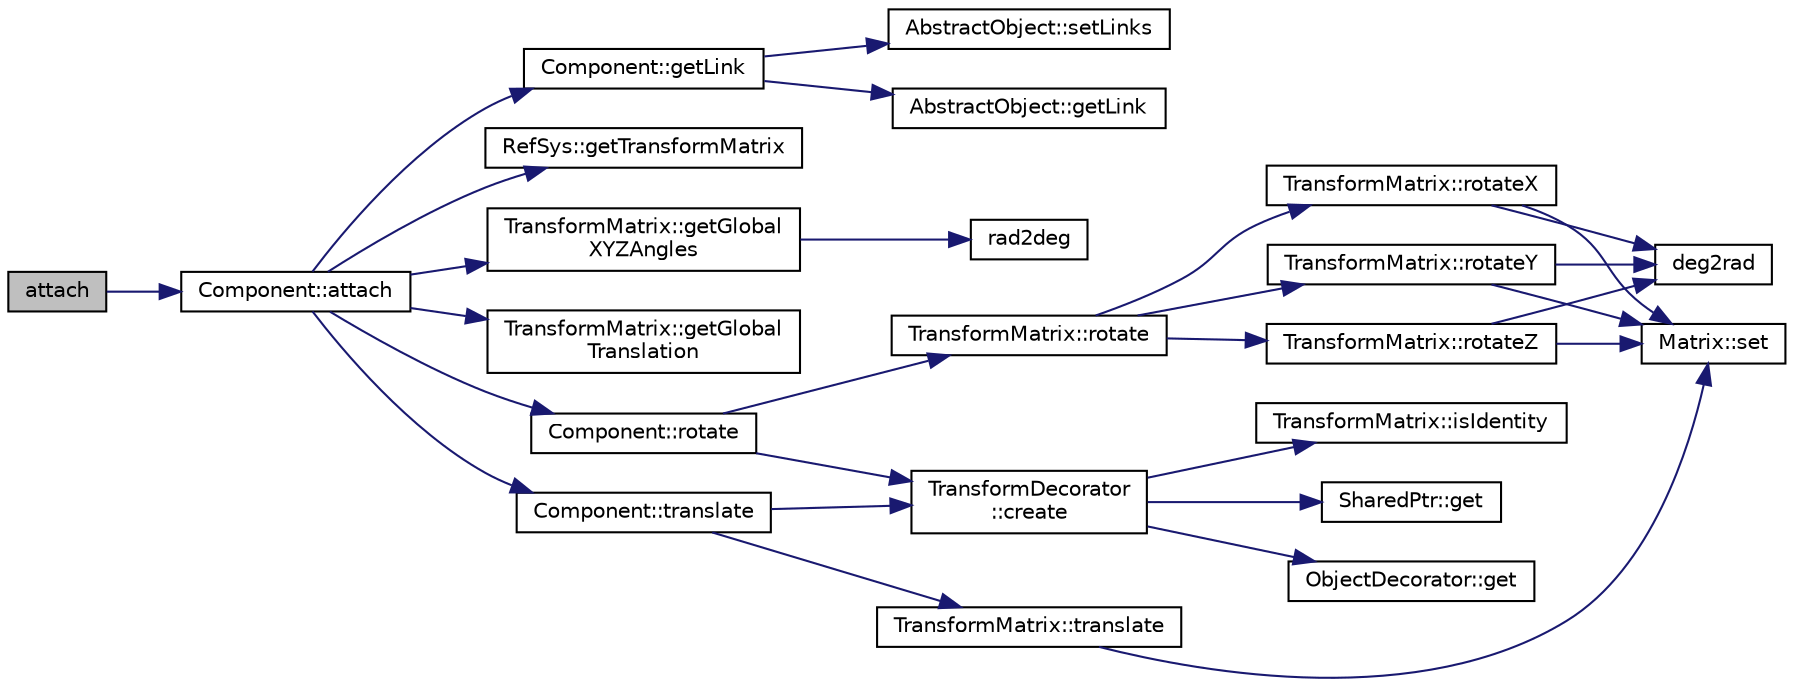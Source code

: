 digraph "attach"
{
  edge [fontname="Helvetica",fontsize="10",labelfontname="Helvetica",labelfontsize="10"];
  node [fontname="Helvetica",fontsize="10",shape=record];
  rankdir="LR";
  Node1 [label="attach",height=0.2,width=0.4,color="black", fillcolor="grey75", style="filled" fontcolor="black"];
  Node1 -> Node2 [color="midnightblue",fontsize="10",style="solid",fontname="Helvetica"];
  Node2 [label="Component::attach",height=0.2,width=0.4,color="black", fillcolor="white", style="filled",URL="$classComponent.html#a229e816c0585cc4452b0200e0e842d1c",tooltip="Attaches two components This method attaches attachment component to the componet, making the links fit together."];
  Node2 -> Node3 [color="midnightblue",fontsize="10",style="solid",fontname="Helvetica"];
  Node3 [label="Component::getLink",height=0.2,width=0.4,color="black", fillcolor="white", style="filled",URL="$classComponent.html#a91c6c7f8caa0ab0e6d8368ee46a4edb9"];
  Node3 -> Node4 [color="midnightblue",fontsize="10",style="solid",fontname="Helvetica"];
  Node4 [label="AbstractObject::setLinks",height=0.2,width=0.4,color="black", fillcolor="white", style="filled",URL="$classAbstractObject.html#ab10fcc764ffe95d859beedaaf6b54a7e"];
  Node3 -> Node5 [color="midnightblue",fontsize="10",style="solid",fontname="Helvetica"];
  Node5 [label="AbstractObject::getLink",height=0.2,width=0.4,color="black", fillcolor="white", style="filled",URL="$classAbstractObject.html#a1ed07929ab8bef9fd5f33f71890388cf"];
  Node2 -> Node6 [color="midnightblue",fontsize="10",style="solid",fontname="Helvetica"];
  Node6 [label="RefSys::getTransformMatrix",height=0.2,width=0.4,color="black", fillcolor="white", style="filled",URL="$classRefSys.html#a242db8ba69ca79d31ab07793ad458ced",tooltip="Rotates the reference system This methods rotates the reference system with a rotational matrix..."];
  Node2 -> Node7 [color="midnightblue",fontsize="10",style="solid",fontname="Helvetica"];
  Node7 [label="TransformMatrix::getGlobal\lXYZAngles",height=0.2,width=0.4,color="black", fillcolor="white", style="filled",URL="$classTransformMatrix.html#a72b499093d75f6737660168c21b01a5b",tooltip="Gets the rotation angles about the fixed axes x,y,z. Obtains the rotation angles about the fixed x..."];
  Node7 -> Node8 [color="midnightblue",fontsize="10",style="solid",fontname="Helvetica"];
  Node8 [label="rad2deg",height=0.2,width=0.4,color="black", fillcolor="white", style="filled",URL="$Math_8h.html#a638b7a3259334d9389d4dcb31cb7dfea"];
  Node2 -> Node9 [color="midnightblue",fontsize="10",style="solid",fontname="Helvetica"];
  Node9 [label="TransformMatrix::getGlobal\lTranslation",height=0.2,width=0.4,color="black", fillcolor="white", style="filled",URL="$classTransformMatrix.html#a7f27e92f29e5d19fdffafb1fd987984b",tooltip="Gets the translation wrt. the fixed axes x,y,z. Obtains the rotation angles about the fixed x..."];
  Node2 -> Node10 [color="midnightblue",fontsize="10",style="solid",fontname="Helvetica"];
  Node10 [label="Component::rotate",height=0.2,width=0.4,color="black", fillcolor="white", style="filled",URL="$classComponent.html#a5d02f92e62bd7a142dcc9c0dae0c908d",tooltip="Rotate the component."];
  Node10 -> Node11 [color="midnightblue",fontsize="10",style="solid",fontname="Helvetica"];
  Node11 [label="TransformMatrix::rotate",height=0.2,width=0.4,color="black", fillcolor="white", style="filled",URL="$classTransformMatrix.html#a20910983db5e4e0574879dd86b4f8a3e",tooltip="Applies a Roll-Pitch-Yaw rotation around the initial fixed x, y, z Applies three rotations around the..."];
  Node11 -> Node12 [color="midnightblue",fontsize="10",style="solid",fontname="Helvetica"];
  Node12 [label="TransformMatrix::rotateX",height=0.2,width=0.4,color="black", fillcolor="white", style="filled",URL="$classTransformMatrix.html#ad94010aa2da239614efbfb4926d63c04",tooltip="Applies a rotation around initial fixed x axis Applies a rotation around current x axis..."];
  Node12 -> Node13 [color="midnightblue",fontsize="10",style="solid",fontname="Helvetica"];
  Node13 [label="deg2rad",height=0.2,width=0.4,color="black", fillcolor="white", style="filled",URL="$Math_8h.html#a021636ed21e2cb128cb67fa392983ac0"];
  Node12 -> Node14 [color="midnightblue",fontsize="10",style="solid",fontname="Helvetica"];
  Node14 [label="Matrix::set",height=0.2,width=0.4,color="black", fillcolor="white", style="filled",URL="$classMatrix.html#a820d3e49ffea766faf310729803e1df1"];
  Node11 -> Node15 [color="midnightblue",fontsize="10",style="solid",fontname="Helvetica"];
  Node15 [label="TransformMatrix::rotateY",height=0.2,width=0.4,color="black", fillcolor="white", style="filled",URL="$classTransformMatrix.html#ac76ffec4c53cd0b70b0bc86a67f95ad0",tooltip="Applies a rotation around initial fixed y axis Applies a rotation around current y axis..."];
  Node15 -> Node13 [color="midnightblue",fontsize="10",style="solid",fontname="Helvetica"];
  Node15 -> Node14 [color="midnightblue",fontsize="10",style="solid",fontname="Helvetica"];
  Node11 -> Node16 [color="midnightblue",fontsize="10",style="solid",fontname="Helvetica"];
  Node16 [label="TransformMatrix::rotateZ",height=0.2,width=0.4,color="black", fillcolor="white", style="filled",URL="$classTransformMatrix.html#a4b485e8c3d73e3b687b4859b4cc11408",tooltip="Applies a rotation around initial fixed current z axis Applies a rotation around current z axis..."];
  Node16 -> Node13 [color="midnightblue",fontsize="10",style="solid",fontname="Helvetica"];
  Node16 -> Node14 [color="midnightblue",fontsize="10",style="solid",fontname="Helvetica"];
  Node10 -> Node17 [color="midnightblue",fontsize="10",style="solid",fontname="Helvetica"];
  Node17 [label="TransformDecorator\l::create",height=0.2,width=0.4,color="black", fillcolor="white", style="filled",URL="$classTransformDecorator.html#a0aa4971660b91bebb8ad53e682b00bd1",tooltip="Default factory method."];
  Node17 -> Node18 [color="midnightblue",fontsize="10",style="solid",fontname="Helvetica"];
  Node18 [label="TransformMatrix::isIdentity",height=0.2,width=0.4,color="black", fillcolor="white", style="filled",URL="$classTransformMatrix.html#ae53e1d2436656a41d8689cd818a05f88",tooltip="checke if matrix equals identity"];
  Node17 -> Node19 [color="midnightblue",fontsize="10",style="solid",fontname="Helvetica"];
  Node19 [label="SharedPtr::get",height=0.2,width=0.4,color="black", fillcolor="white", style="filled",URL="$classSharedPtr.html#ac747048e189c896c11f0b436d02fc5e1",tooltip="Gets the pointer hold."];
  Node17 -> Node20 [color="midnightblue",fontsize="10",style="solid",fontname="Helvetica"];
  Node20 [label="ObjectDecorator::get",height=0.2,width=0.4,color="black", fillcolor="white", style="filled",URL="$classObjectDecorator.html#a0021fca00921a5a48b4507612dc65c74",tooltip="Get the internally hold pointer. Const version."];
  Node2 -> Node21 [color="midnightblue",fontsize="10",style="solid",fontname="Helvetica"];
  Node21 [label="Component::translate",height=0.2,width=0.4,color="black", fillcolor="white", style="filled",URL="$classComponent.html#a0df678527e9d0d65a749bbc5883a71af",tooltip="Translate the component."];
  Node21 -> Node22 [color="midnightblue",fontsize="10",style="solid",fontname="Helvetica"];
  Node22 [label="TransformMatrix::translate",height=0.2,width=0.4,color="black", fillcolor="white", style="filled",URL="$classTransformMatrix.html#ae2b5dc7c41da84953f791e12e0b22964",tooltip="performs a translation"];
  Node22 -> Node14 [color="midnightblue",fontsize="10",style="solid",fontname="Helvetica"];
  Node21 -> Node17 [color="midnightblue",fontsize="10",style="solid",fontname="Helvetica"];
}
